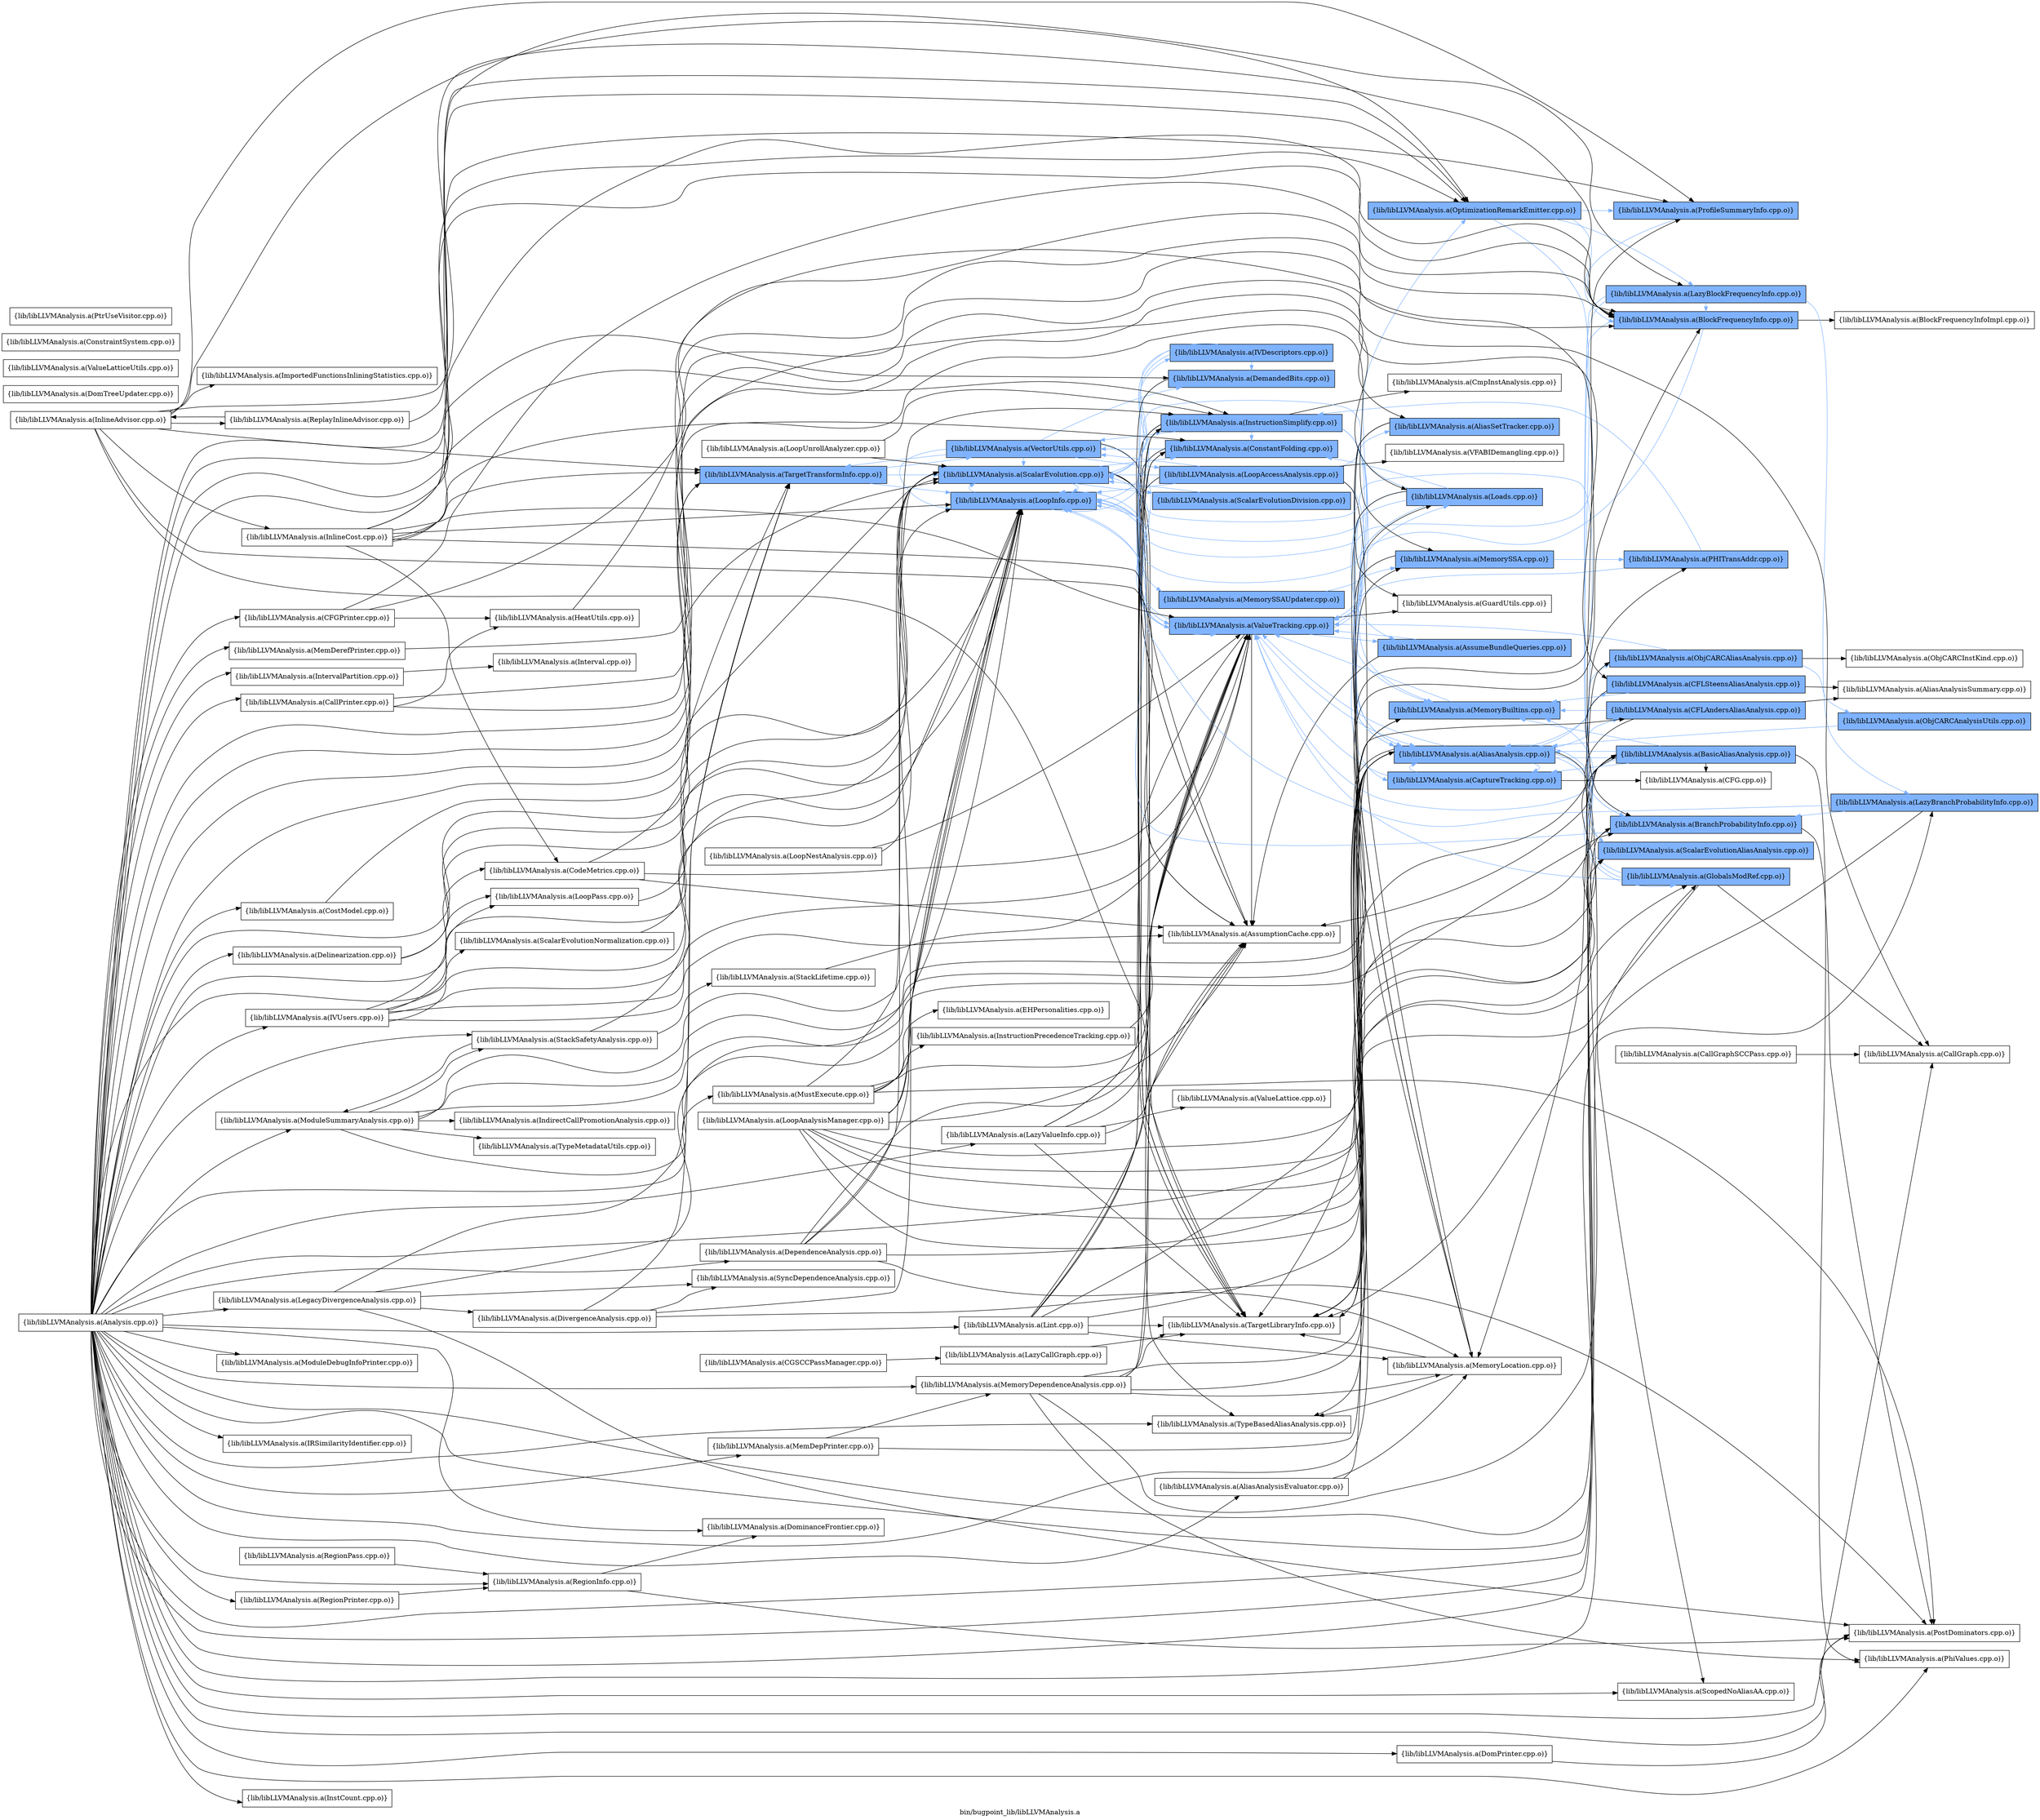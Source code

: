 digraph "bin/bugpoint_lib/libLLVMAnalysis.a" {
	label="bin/bugpoint_lib/libLLVMAnalysis.a";
	rankdir=LR;
	{ rank=same; Node0x558b019e0828;  }
	{ rank=same; Node0x558b019d49d8; Node0x558b019ce2b8; Node0x558b019de0c8;  }
	{ rank=same; Node0x558b019d0608; Node0x558b019d42a8; Node0x558b019de898; Node0x558b019e0a58; Node0x558b019df248; Node0x558b019debb8; Node0x558b019ce808; Node0x558b019e0148; Node0x558b019e6868; Node0x558b019e1a48; Node0x558b019deb68;  }
	{ rank=same; Node0x558b019e3438; Node0x558b019e0aa8; Node0x558b019de208; Node0x558b019d6ff8; Node0x558b019d3088; Node0x558b019d5068; Node0x558b019e5698; Node0x558b019de438; Node0x558b019d2688; Node0x558b019dd308; Node0x558b019d1878; Node0x558b019d39e8;  }
	{ rank=same; Node0x558b019dfec8; Node0x558b019e02d8; Node0x558b019df6a8; Node0x558b019dd948; Node0x558b019cbce8; Node0x558b019d3c18; Node0x558b019e11d8; Node0x558b019e7bc8; Node0x558b019e8118; Node0x558b019d5fb8; Node0x558b019cea38; Node0x558b019dcf98; Node0x558b019e3e88;  }
	{ rank=same; Node0x558b019e0828;  }
	{ rank=same; Node0x558b019d49d8; Node0x558b019ce2b8; Node0x558b019de0c8;  }
	{ rank=same; Node0x558b019d0608; Node0x558b019d42a8; Node0x558b019de898; Node0x558b019e0a58; Node0x558b019df248; Node0x558b019debb8; Node0x558b019ce808; Node0x558b019e0148; Node0x558b019e6868; Node0x558b019e1a48; Node0x558b019deb68;  }
	{ rank=same; Node0x558b019e3438; Node0x558b019e0aa8; Node0x558b019de208; Node0x558b019d6ff8; Node0x558b019d3088; Node0x558b019d5068; Node0x558b019e5698; Node0x558b019de438; Node0x558b019d2688; Node0x558b019dd308; Node0x558b019d1878; Node0x558b019d39e8;  }
	{ rank=same; Node0x558b019dfec8; Node0x558b019e02d8; Node0x558b019df6a8; Node0x558b019dd948; Node0x558b019cbce8; Node0x558b019d3c18; Node0x558b019e11d8; Node0x558b019e7bc8; Node0x558b019e8118; Node0x558b019d5fb8; Node0x558b019cea38; Node0x558b019dcf98; Node0x558b019e3e88;  }

	Node0x558b019e0828 [shape=record,shape=box,group=1,style=filled,fillcolor="0.600000 0.5 1",label="{lib/libLLVMAnalysis.a(TargetTransformInfo.cpp.o)}"];
	Node0x558b019e0828 -> Node0x558b019d49d8[color="0.600000 0.5 1"];
	Node0x558b019e0828 -> Node0x558b019ce2b8[color="0.600000 0.5 1"];
	Node0x558b019e0828 -> Node0x558b019de0c8[color="0.600000 0.5 1"];
	Node0x558b019d1148 [shape=record,shape=box,group=0,label="{lib/libLLVMAnalysis.a(ModuleDebugInfoPrinter.cpp.o)}"];
	Node0x558b019d4b18 [shape=record,shape=box,group=0,label="{lib/libLLVMAnalysis.a(MustExecute.cpp.o)}"];
	Node0x558b019d4b18 -> Node0x558b019d2f98;
	Node0x558b019d4b18 -> Node0x558b019d61e8;
	Node0x558b019d4b18 -> Node0x558b019debb8;
	Node0x558b019d4b18 -> Node0x558b019d49d8;
	Node0x558b019d4b18 -> Node0x558b019cb748;
	Node0x558b019d4b18 -> Node0x558b019de898;
	Node0x558b019d3c18 [shape=record,shape=box,group=1,style=filled,fillcolor="0.600000 0.5 1",label="{lib/libLLVMAnalysis.a(ObjCARCAliasAnalysis.cpp.o)}"];
	Node0x558b019d3c18 -> Node0x558b019d34e8[color="0.600000 0.5 1"];
	Node0x558b019d3c18 -> Node0x558b019e17c8;
	Node0x558b019d3c18 -> Node0x558b019de898[color="0.600000 0.5 1"];
	Node0x558b019de208 [shape=record,shape=box,group=1,style=filled,fillcolor="0.600000 0.5 1",label="{lib/libLLVMAnalysis.a(AliasAnalysis.cpp.o)}"];
	Node0x558b019de208 -> Node0x558b019d3c18[color="0.600000 0.5 1"];
	Node0x558b019de208 -> Node0x558b019e11d8[color="0.600000 0.5 1"];
	Node0x558b019de208 -> Node0x558b019e7bc8[color="0.600000 0.5 1"];
	Node0x558b019de208 -> Node0x558b019e8118[color="0.600000 0.5 1"];
	Node0x558b019de208 -> Node0x558b019e5698[color="0.600000 0.5 1"];
	Node0x558b019de208 -> Node0x558b019d5fb8[color="0.600000 0.5 1"];
	Node0x558b019de208 -> Node0x558b019d1878;
	Node0x558b019de208 -> Node0x558b019cea38[color="0.600000 0.5 1"];
	Node0x558b019de208 -> Node0x558b019e0148;
	Node0x558b019de208 -> Node0x558b019e1a48;
	Node0x558b019de208 -> Node0x558b019dcf98;
	Node0x558b019de208 -> Node0x558b019de898[color="0.600000 0.5 1"];
	Node0x558b019dd4e8 [shape=record,shape=box,group=0,label="{lib/libLLVMAnalysis.a(AliasAnalysisEvaluator.cpp.o)}"];
	Node0x558b019dd4e8 -> Node0x558b019de208;
	Node0x558b019dd4e8 -> Node0x558b019d1878;
	Node0x558b019dd308 [shape=record,shape=box,group=1,style=filled,fillcolor="0.600000 0.5 1",label="{lib/libLLVMAnalysis.a(AliasSetTracker.cpp.o)}"];
	Node0x558b019dd308 -> Node0x558b019de208[color="0.600000 0.5 1"];
	Node0x558b019dd308 -> Node0x558b019d6ff8;
	Node0x558b019dd308 -> Node0x558b019d1878;
	Node0x558b019e19a8 [shape=record,shape=box,group=0,label="{lib/libLLVMAnalysis.a(Analysis.cpp.o)}"];
	Node0x558b019e19a8 -> Node0x558b019d1148;
	Node0x558b019e19a8 -> Node0x558b019d43e8;
	Node0x558b019e19a8 -> Node0x558b019d4b18;
	Node0x558b019e19a8 -> Node0x558b019d3c18;
	Node0x558b019e19a8 -> Node0x558b019e0aa8;
	Node0x558b019e19a8 -> Node0x558b019de208;
	Node0x558b019e19a8 -> Node0x558b019dd4e8;
	Node0x558b019e19a8 -> Node0x558b019dd308;
	Node0x558b019e19a8 -> Node0x558b019e11d8;
	Node0x558b019e19a8 -> Node0x558b019e02d8;
	Node0x558b019e19a8 -> Node0x558b019df6a8;
	Node0x558b019e19a8 -> Node0x558b019e6ae8;
	Node0x558b019e19a8 -> Node0x558b019e7bc8;
	Node0x558b019e19a8 -> Node0x558b019e8118;
	Node0x558b019e19a8 -> Node0x558b019e8d98;
	Node0x558b019e19a8 -> Node0x558b019e4a18;
	Node0x558b019e19a8 -> Node0x558b019e4e28;
	Node0x558b019e19a8 -> Node0x558b019e5b48;
	Node0x558b019e19a8 -> Node0x558b019e6868;
	Node0x558b019e19a8 -> Node0x558b019e6138;
	Node0x558b019e19a8 -> Node0x558b019ca488;
	Node0x558b019e19a8 -> Node0x558b019d5b08;
	Node0x558b019e19a8 -> Node0x558b019d5fb8;
	Node0x558b019e19a8 -> Node0x558b019d7598;
	Node0x558b019e19a8 -> Node0x558b019d7ae8;
	Node0x558b019e19a8 -> Node0x558b019d9528;
	Node0x558b019e19a8 -> Node0x558b019dc868;
	Node0x558b019e19a8 -> Node0x558b019db6e8;
	Node0x558b019e19a8 -> Node0x558b019dd948;
	Node0x558b019e19a8 -> Node0x558b019dd128;
	Node0x558b019e19a8 -> Node0x558b019d6878;
	Node0x558b019e19a8 -> Node0x558b019d7688;
	Node0x558b019e19a8 -> Node0x558b019d49d8;
	Node0x558b019e19a8 -> Node0x558b019d1558;
	Node0x558b019e19a8 -> Node0x558b019d0d88;
	Node0x558b019e19a8 -> Node0x558b019d0568;
	Node0x558b019e19a8 -> Node0x558b019d1ff8;
	Node0x558b019e19a8 -> Node0x558b019e3438;
	Node0x558b019e19a8 -> Node0x558b019cba18;
	Node0x558b019e19a8 -> Node0x558b019cb748;
	Node0x558b019e19a8 -> Node0x558b019cf848;
	Node0x558b019e19a8 -> Node0x558b019cfcf8;
	Node0x558b019e19a8 -> Node0x558b019ce2b8;
	Node0x558b019e19a8 -> Node0x558b019cea38;
	Node0x558b019e19a8 -> Node0x558b019c8688;
	Node0x558b019e19a8 -> Node0x558b019e0828;
	Node0x558b019e19a8 -> Node0x558b019e1a48;
	Node0x558b019e19a8 -> Node0x558b019dcf98;
	Node0x558b019e11d8 [shape=record,shape=box,group=1,style=filled,fillcolor="0.600000 0.5 1",label="{lib/libLLVMAnalysis.a(BasicAliasAnalysis.cpp.o)}"];
	Node0x558b019e11d8 -> Node0x558b019de208[color="0.600000 0.5 1"];
	Node0x558b019e11d8 -> Node0x558b019e0a58;
	Node0x558b019e11d8 -> Node0x558b019e3e88;
	Node0x558b019e11d8 -> Node0x558b019e5698[color="0.600000 0.5 1"];
	Node0x558b019e11d8 -> Node0x558b019d2688[color="0.600000 0.5 1"];
	Node0x558b019e11d8 -> Node0x558b019d1878;
	Node0x558b019e11d8 -> Node0x558b019cba18;
	Node0x558b019e11d8 -> Node0x558b019e0148;
	Node0x558b019e11d8 -> Node0x558b019de898[color="0.600000 0.5 1"];
	Node0x558b019e6ae8 [shape=record,shape=box,group=0,label="{lib/libLLVMAnalysis.a(CFGPrinter.cpp.o)}"];
	Node0x558b019e6ae8 -> Node0x558b019e02d8;
	Node0x558b019e6ae8 -> Node0x558b019df6a8;
	Node0x558b019e6ae8 -> Node0x558b019d7778;
	Node0x558b019e7bc8 [shape=record,shape=box,group=1,style=filled,fillcolor="0.600000 0.5 1",label="{lib/libLLVMAnalysis.a(CFLAndersAliasAnalysis.cpp.o)}"];
	Node0x558b019e7bc8 -> Node0x558b019e87a8;
	Node0x558b019e7bc8 -> Node0x558b019d2688[color="0.600000 0.5 1"];
	Node0x558b019e7bc8 -> Node0x558b019e0148;
	Node0x558b019e8118 [shape=record,shape=box,group=1,style=filled,fillcolor="0.600000 0.5 1",label="{lib/libLLVMAnalysis.a(CFLSteensAliasAnalysis.cpp.o)}"];
	Node0x558b019e8118 -> Node0x558b019e87a8;
	Node0x558b019e8118 -> Node0x558b019d2688[color="0.600000 0.5 1"];
	Node0x558b019e8118 -> Node0x558b019e0148;
	Node0x558b019e4a18 [shape=record,shape=box,group=0,label="{lib/libLLVMAnalysis.a(CallPrinter.cpp.o)}"];
	Node0x558b019e4a18 -> Node0x558b019e02d8;
	Node0x558b019e4a18 -> Node0x558b019e8d98;
	Node0x558b019e4a18 -> Node0x558b019d7778;
	Node0x558b019e4e28 [shape=record,shape=box,group=0,label="{lib/libLLVMAnalysis.a(CostModel.cpp.o)}"];
	Node0x558b019e4e28 -> Node0x558b019e0828;
	Node0x558b019e6138 [shape=record,shape=box,group=0,label="{lib/libLLVMAnalysis.a(DependenceAnalysis.cpp.o)}"];
	Node0x558b019e6138 -> Node0x558b019de208;
	Node0x558b019e6138 -> Node0x558b019d49d8;
	Node0x558b019e6138 -> Node0x558b019d1878;
	Node0x558b019e6138 -> Node0x558b019ce2b8;
	Node0x558b019e6138 -> Node0x558b019de898;
	Node0x558b019ca488 [shape=record,shape=box,group=0,label="{lib/libLLVMAnalysis.a(DomPrinter.cpp.o)}"];
	Node0x558b019ca488 -> Node0x558b019cb748;
	Node0x558b019d5fb8 [shape=record,shape=box,group=1,style=filled,fillcolor="0.600000 0.5 1",label="{lib/libLLVMAnalysis.a(GlobalsModRef.cpp.o)}"];
	Node0x558b019d5fb8 -> Node0x558b019de208[color="0.600000 0.5 1"];
	Node0x558b019d5fb8 -> Node0x558b019e8d98;
	Node0x558b019d5fb8 -> Node0x558b019d2688[color="0.600000 0.5 1"];
	Node0x558b019d5fb8 -> Node0x558b019e0148;
	Node0x558b019d5fb8 -> Node0x558b019de898[color="0.600000 0.5 1"];
	Node0x558b019d9528 [shape=record,shape=box,group=0,label="{lib/libLLVMAnalysis.a(InstCount.cpp.o)}"];
	Node0x558b019dc868 [shape=record,shape=box,group=0,label="{lib/libLLVMAnalysis.a(IntervalPartition.cpp.o)}"];
	Node0x558b019dc868 -> Node0x558b019dc098;
	Node0x558b019dd128 [shape=record,shape=box,group=0,label="{lib/libLLVMAnalysis.a(LazyValueInfo.cpp.o)}"];
	Node0x558b019dd128 -> Node0x558b019e0a58;
	Node0x558b019dd128 -> Node0x558b019df248;
	Node0x558b019dd128 -> Node0x558b019debb8;
	Node0x558b019dd128 -> Node0x558b019e0148;
	Node0x558b019dd128 -> Node0x558b019ddc68;
	Node0x558b019dd128 -> Node0x558b019de898;
	Node0x558b019d6878 [shape=record,shape=box,group=0,label="{lib/libLLVMAnalysis.a(LegacyDivergenceAnalysis.cpp.o)}"];
	Node0x558b019d6878 -> Node0x558b019d7098;
	Node0x558b019d6878 -> Node0x558b019d49d8;
	Node0x558b019d6878 -> Node0x558b019cb748;
	Node0x558b019d6878 -> Node0x558b019e0238;
	Node0x558b019d6878 -> Node0x558b019e0828;
	Node0x558b019d7688 [shape=record,shape=box,group=0,label="{lib/libLLVMAnalysis.a(Lint.cpp.o)}"];
	Node0x558b019d7688 -> Node0x558b019de208;
	Node0x558b019d7688 -> Node0x558b019e0a58;
	Node0x558b019d7688 -> Node0x558b019df248;
	Node0x558b019d7688 -> Node0x558b019debb8;
	Node0x558b019d7688 -> Node0x558b019d3088;
	Node0x558b019d7688 -> Node0x558b019d1878;
	Node0x558b019d7688 -> Node0x558b019e0148;
	Node0x558b019d7688 -> Node0x558b019de898;
	Node0x558b019d0d88 [shape=record,shape=box,group=0,label="{lib/libLLVMAnalysis.a(MemDepPrinter.cpp.o)}"];
	Node0x558b019d0d88 -> Node0x558b019de208;
	Node0x558b019d0d88 -> Node0x558b019d1ff8;
	Node0x558b019d0568 [shape=record,shape=box,group=0,label="{lib/libLLVMAnalysis.a(MemDerefPrinter.cpp.o)}"];
	Node0x558b019d0568 -> Node0x558b019d3088;
	Node0x558b019cb748 [shape=record,shape=box,group=0,label="{lib/libLLVMAnalysis.a(PostDominators.cpp.o)}"];
	Node0x558b019cf848 [shape=record,shape=box,group=0,label="{lib/libLLVMAnalysis.a(RegionInfo.cpp.o)}"];
	Node0x558b019cf848 -> Node0x558b019d5b08;
	Node0x558b019cf848 -> Node0x558b019cb748;
	Node0x558b019cff28 [shape=record,shape=box,group=0,label="{lib/libLLVMAnalysis.a(RegionPass.cpp.o)}"];
	Node0x558b019cff28 -> Node0x558b019cf848;
	Node0x558b019cfcf8 [shape=record,shape=box,group=0,label="{lib/libLLVMAnalysis.a(RegionPrinter.cpp.o)}"];
	Node0x558b019cfcf8 -> Node0x558b019cf848;
	Node0x558b019ce2b8 [shape=record,shape=box,group=1,style=filled,fillcolor="0.600000 0.5 1",label="{lib/libLLVMAnalysis.a(ScalarEvolution.cpp.o)}"];
	Node0x558b019ce2b8 -> Node0x558b019e0a58;
	Node0x558b019ce2b8 -> Node0x558b019df248[color="0.600000 0.5 1"];
	Node0x558b019ce2b8 -> Node0x558b019debb8[color="0.600000 0.5 1"];
	Node0x558b019ce2b8 -> Node0x558b019d49d8[color="0.600000 0.5 1"];
	Node0x558b019ce2b8 -> Node0x558b019ce808[color="0.600000 0.5 1"];
	Node0x558b019ce2b8 -> Node0x558b019e0148;
	Node0x558b019ce2b8 -> Node0x558b019de898[color="0.600000 0.5 1"];
	Node0x558b019cea38 [shape=record,shape=box,group=1,style=filled,fillcolor="0.600000 0.5 1",label="{lib/libLLVMAnalysis.a(ScalarEvolutionAliasAnalysis.cpp.o)}"];
	Node0x558b019cea38 -> Node0x558b019ce2b8[color="0.600000 0.5 1"];
	Node0x558b019e0148 [shape=record,shape=box,group=0,label="{lib/libLLVMAnalysis.a(TargetLibraryInfo.cpp.o)}"];
	Node0x558b019e1a48 [shape=record,shape=box,group=0,label="{lib/libLLVMAnalysis.a(TypeBasedAliasAnalysis.cpp.o)}"];
	Node0x558b019dcf98 [shape=record,shape=box,group=0,label="{lib/libLLVMAnalysis.a(ScopedNoAliasAA.cpp.o)}"];
	Node0x558b019d61e8 [shape=record,shape=box,group=0,label="{lib/libLLVMAnalysis.a(EHPersonalities.cpp.o)}"];
	Node0x558b019de0c8 [shape=record,shape=box,group=1,style=filled,fillcolor="0.600000 0.5 1",label="{lib/libLLVMAnalysis.a(VectorUtils.cpp.o)}"];
	Node0x558b019de0c8 -> Node0x558b019e6868[color="0.600000 0.5 1"];
	Node0x558b019de0c8 -> Node0x558b019d49d8[color="0.600000 0.5 1"];
	Node0x558b019de0c8 -> Node0x558b019ce2b8[color="0.600000 0.5 1"];
	Node0x558b019de0c8 -> Node0x558b019e0828[color="0.600000 0.5 1"];
	Node0x558b019de0c8 -> Node0x558b019e1a48;
	Node0x558b019de0c8 -> Node0x558b019de898[color="0.600000 0.5 1"];
	Node0x558b019de0c8 -> Node0x558b019deb68[color="0.600000 0.5 1"];
	Node0x558b019de898 [shape=record,shape=box,group=1,style=filled,fillcolor="0.600000 0.5 1",label="{lib/libLLVMAnalysis.a(ValueTracking.cpp.o)}"];
	Node0x558b019de898 -> Node0x558b019e0aa8[color="0.600000 0.5 1"];
	Node0x558b019de898 -> Node0x558b019de208[color="0.600000 0.5 1"];
	Node0x558b019de898 -> Node0x558b019e0a58;
	Node0x558b019de898 -> Node0x558b019d6ff8;
	Node0x558b019de898 -> Node0x558b019d3088[color="0.600000 0.5 1"];
	Node0x558b019de898 -> Node0x558b019d5068[color="0.600000 0.5 1"];
	Node0x558b019de898 -> Node0x558b019d49d8[color="0.600000 0.5 1"];
	Node0x558b019de898 -> Node0x558b019e0148;
	Node0x558b019cbce8 [shape=record,shape=box,group=1,style=filled,fillcolor="0.600000 0.5 1",label="{lib/libLLVMAnalysis.a(ProfileSummaryInfo.cpp.o)}"];
	Node0x558b019cbce8 -> Node0x558b019e02d8[color="0.600000 0.5 1"];
	Node0x558b019cb1a8 [shape=record,shape=box,group=0,label="{lib/libLLVMAnalysis.a(DomTreeUpdater.cpp.o)}"];
	Node0x558b019d49d8 [shape=record,shape=box,group=1,style=filled,fillcolor="0.600000 0.5 1",label="{lib/libLLVMAnalysis.a(LoopInfo.cpp.o)}"];
	Node0x558b019d49d8 -> Node0x558b019d0608[color="0.600000 0.5 1"];
	Node0x558b019d49d8 -> Node0x558b019d42a8[color="0.600000 0.5 1"];
	Node0x558b019d49d8 -> Node0x558b019ce2b8[color="0.600000 0.5 1"];
	Node0x558b019d49d8 -> Node0x558b019de898[color="0.600000 0.5 1"];
	Node0x558b019e5698 [shape=record,shape=box,group=1,style=filled,fillcolor="0.600000 0.5 1",label="{lib/libLLVMAnalysis.a(CaptureTracking.cpp.o)}"];
	Node0x558b019e5698 -> Node0x558b019de208[color="0.600000 0.5 1"];
	Node0x558b019e5698 -> Node0x558b019e3e88;
	Node0x558b019e5698 -> Node0x558b019de898[color="0.600000 0.5 1"];
	Node0x558b019d1878 [shape=record,shape=box,group=0,label="{lib/libLLVMAnalysis.a(MemoryLocation.cpp.o)}"];
	Node0x558b019d1878 -> Node0x558b019e0148;
	Node0x558b019d1878 -> Node0x558b019e1a48;
	Node0x558b019d6ff8 [shape=record,shape=box,group=0,label="{lib/libLLVMAnalysis.a(GuardUtils.cpp.o)}"];
	Node0x558b019d43e8 [shape=record,shape=box,group=0,label="{lib/libLLVMAnalysis.a(ModuleSummaryAnalysis.cpp.o)}"];
	Node0x558b019d43e8 -> Node0x558b019d5338;
	Node0x558b019d43e8 -> Node0x558b019e02d8;
	Node0x558b019d43e8 -> Node0x558b019df6a8;
	Node0x558b019d43e8 -> Node0x558b019d49d8;
	Node0x558b019d43e8 -> Node0x558b019cbce8;
	Node0x558b019d43e8 -> Node0x558b019c8688;
	Node0x558b019d43e8 -> Node0x558b019dd268;
	Node0x558b019e0aa8 [shape=record,shape=box,group=1,style=filled,fillcolor="0.600000 0.5 1",label="{lib/libLLVMAnalysis.a(OptimizationRemarkEmitter.cpp.o)}"];
	Node0x558b019e0aa8 -> Node0x558b019e02d8[color="0.600000 0.5 1"];
	Node0x558b019e0aa8 -> Node0x558b019df6a8[color="0.600000 0.5 1"];
	Node0x558b019e0aa8 -> Node0x558b019dd948[color="0.600000 0.5 1"];
	Node0x558b019e0aa8 -> Node0x558b019cbce8[color="0.600000 0.5 1"];
	Node0x558b019e02d8 [shape=record,shape=box,group=1,style=filled,fillcolor="0.600000 0.5 1",label="{lib/libLLVMAnalysis.a(BlockFrequencyInfo.cpp.o)}"];
	Node0x558b019e02d8 -> Node0x558b019dfb58;
	Node0x558b019e02d8 -> Node0x558b019df6a8[color="0.600000 0.5 1"];
	Node0x558b019e02d8 -> Node0x558b019d49d8[color="0.600000 0.5 1"];
	Node0x558b019df6a8 [shape=record,shape=box,group=1,style=filled,fillcolor="0.600000 0.5 1",label="{lib/libLLVMAnalysis.a(BranchProbabilityInfo.cpp.o)}"];
	Node0x558b019df6a8 -> Node0x558b019d49d8[color="0.600000 0.5 1"];
	Node0x558b019df6a8 -> Node0x558b019cb748;
	Node0x558b019df6a8 -> Node0x558b019e0148;
	Node0x558b019e8d98 [shape=record,shape=box,group=0,label="{lib/libLLVMAnalysis.a(CallGraph.cpp.o)}"];
	Node0x558b019e5b48 [shape=record,shape=box,group=0,label="{lib/libLLVMAnalysis.a(Delinearization.cpp.o)}"];
	Node0x558b019e5b48 -> Node0x558b019d49d8;
	Node0x558b019e5b48 -> Node0x558b019ce2b8;
	Node0x558b019e6868 [shape=record,shape=box,group=1,style=filled,fillcolor="0.600000 0.5 1",label="{lib/libLLVMAnalysis.a(DemandedBits.cpp.o)}"];
	Node0x558b019e6868 -> Node0x558b019e0a58;
	Node0x558b019e6868 -> Node0x558b019de898[color="0.600000 0.5 1"];
	Node0x558b019d5b08 [shape=record,shape=box,group=0,label="{lib/libLLVMAnalysis.a(DominanceFrontier.cpp.o)}"];
	Node0x558b019d7598 [shape=record,shape=box,group=0,label="{lib/libLLVMAnalysis.a(IRSimilarityIdentifier.cpp.o)}"];
	Node0x558b019d7ae8 [shape=record,shape=box,group=0,label="{lib/libLLVMAnalysis.a(IVUsers.cpp.o)}"];
	Node0x558b019d7ae8 -> Node0x558b019e0a58;
	Node0x558b019d7ae8 -> Node0x558b019d8e48;
	Node0x558b019d7ae8 -> Node0x558b019d49d8;
	Node0x558b019d7ae8 -> Node0x558b019d1558;
	Node0x558b019d7ae8 -> Node0x558b019ce2b8;
	Node0x558b019d7ae8 -> Node0x558b019c7aa8;
	Node0x558b019d7ae8 -> Node0x558b019de898;
	Node0x558b019db6e8 [shape=record,shape=box,group=1,style=filled,fillcolor="0.600000 0.5 1",label="{lib/libLLVMAnalysis.a(LazyBranchProbabilityInfo.cpp.o)}"];
	Node0x558b019db6e8 -> Node0x558b019df6a8[color="0.600000 0.5 1"];
	Node0x558b019db6e8 -> Node0x558b019d49d8[color="0.600000 0.5 1"];
	Node0x558b019db6e8 -> Node0x558b019e0148;
	Node0x558b019dd948 [shape=record,shape=box,group=1,style=filled,fillcolor="0.600000 0.5 1",label="{lib/libLLVMAnalysis.a(LazyBlockFrequencyInfo.cpp.o)}"];
	Node0x558b019dd948 -> Node0x558b019e02d8[color="0.600000 0.5 1"];
	Node0x558b019dd948 -> Node0x558b019df6a8[color="0.600000 0.5 1"];
	Node0x558b019dd948 -> Node0x558b019db6e8[color="0.600000 0.5 1"];
	Node0x558b019dd948 -> Node0x558b019d49d8[color="0.600000 0.5 1"];
	Node0x558b019d1558 [shape=record,shape=box,group=0,label="{lib/libLLVMAnalysis.a(LoopPass.cpp.o)}"];
	Node0x558b019d1558 -> Node0x558b019d49d8;
	Node0x558b019d1ff8 [shape=record,shape=box,group=0,label="{lib/libLLVMAnalysis.a(MemoryDependenceAnalysis.cpp.o)}"];
	Node0x558b019d1ff8 -> Node0x558b019dfec8;
	Node0x558b019d1ff8 -> Node0x558b019de208;
	Node0x558b019d1ff8 -> Node0x558b019e0a58;
	Node0x558b019d1ff8 -> Node0x558b019d2688;
	Node0x558b019d1ff8 -> Node0x558b019d1878;
	Node0x558b019d1ff8 -> Node0x558b019cba18;
	Node0x558b019d1ff8 -> Node0x558b019e0148;
	Node0x558b019d1ff8 -> Node0x558b019de898;
	Node0x558b019e3438 [shape=record,shape=box,group=1,style=filled,fillcolor="0.600000 0.5 1",label="{lib/libLLVMAnalysis.a(MemorySSA.cpp.o)}"];
	Node0x558b019e3438 -> Node0x558b019dfec8[color="0.600000 0.5 1"];
	Node0x558b019e3438 -> Node0x558b019de208[color="0.600000 0.5 1"];
	Node0x558b019e3438 -> Node0x558b019d1878;
	Node0x558b019cba18 [shape=record,shape=box,group=0,label="{lib/libLLVMAnalysis.a(PhiValues.cpp.o)}"];
	Node0x558b019c8688 [shape=record,shape=box,group=0,label="{lib/libLLVMAnalysis.a(StackSafetyAnalysis.cpp.o)}"];
	Node0x558b019c8688 -> Node0x558b019d43e8;
	Node0x558b019c8688 -> Node0x558b019ce2b8;
	Node0x558b019c8688 -> Node0x558b019dfab8;
	Node0x558b019e0a58 [shape=record,shape=box,group=0,label="{lib/libLLVMAnalysis.a(AssumptionCache.cpp.o)}"];
	Node0x558b019e3e88 [shape=record,shape=box,group=0,label="{lib/libLLVMAnalysis.a(CFG.cpp.o)}"];
	Node0x558b019d2688 [shape=record,shape=box,group=1,style=filled,fillcolor="0.600000 0.5 1",label="{lib/libLLVMAnalysis.a(MemoryBuiltins.cpp.o)}"];
	Node0x558b019d2688 -> Node0x558b019e0148;
	Node0x558b019d2688 -> Node0x558b019de898[color="0.600000 0.5 1"];
	Node0x558b019dfb58 [shape=record,shape=box,group=0,label="{lib/libLLVMAnalysis.a(BlockFrequencyInfoImpl.cpp.o)}"];
	Node0x558b019d7778 [shape=record,shape=box,group=0,label="{lib/libLLVMAnalysis.a(HeatUtils.cpp.o)}"];
	Node0x558b019d7778 -> Node0x558b019e02d8;
	Node0x558b019e87a8 [shape=record,shape=box,group=0,label="{lib/libLLVMAnalysis.a(AliasAnalysisSummary.cpp.o)}"];
	Node0x558b019d8e48 [shape=record,shape=box,group=0,label="{lib/libLLVMAnalysis.a(CodeMetrics.cpp.o)}"];
	Node0x558b019d8e48 -> Node0x558b019e0a58;
	Node0x558b019d8e48 -> Node0x558b019e0828;
	Node0x558b019d8e48 -> Node0x558b019de898;
	Node0x558b019c7aa8 [shape=record,shape=box,group=0,label="{lib/libLLVMAnalysis.a(ScalarEvolutionNormalization.cpp.o)}"];
	Node0x558b019c7aa8 -> Node0x558b019ce2b8;
	Node0x558b019dc098 [shape=record,shape=box,group=0,label="{lib/libLLVMAnalysis.a(Interval.cpp.o)}"];
	Node0x558b019df248 [shape=record,shape=box,group=1,style=filled,fillcolor="0.600000 0.5 1",label="{lib/libLLVMAnalysis.a(ConstantFolding.cpp.o)}"];
	Node0x558b019df248 -> Node0x558b019e0148;
	Node0x558b019df248 -> Node0x558b019de898[color="0.600000 0.5 1"];
	Node0x558b019df248 -> Node0x558b019de0c8[color="0.600000 0.5 1"];
	Node0x558b019debb8 [shape=record,shape=box,group=1,style=filled,fillcolor="0.600000 0.5 1",label="{lib/libLLVMAnalysis.a(InstructionSimplify.cpp.o)}"];
	Node0x558b019debb8 -> Node0x558b019de208[color="0.600000 0.5 1"];
	Node0x558b019debb8 -> Node0x558b019e0a58;
	Node0x558b019debb8 -> Node0x558b019e5698[color="0.600000 0.5 1"];
	Node0x558b019debb8 -> Node0x558b019df248[color="0.600000 0.5 1"];
	Node0x558b019debb8 -> Node0x558b019de438;
	Node0x558b019debb8 -> Node0x558b019d2688[color="0.600000 0.5 1"];
	Node0x558b019debb8 -> Node0x558b019e0148;
	Node0x558b019debb8 -> Node0x558b019de898[color="0.600000 0.5 1"];
	Node0x558b019debb8 -> Node0x558b019de0c8[color="0.600000 0.5 1"];
	Node0x558b019ddc68 [shape=record,shape=box,group=0,label="{lib/libLLVMAnalysis.a(ValueLattice.cpp.o)}"];
	Node0x558b019de438 [shape=record,shape=box,group=0,label="{lib/libLLVMAnalysis.a(CmpInstAnalysis.cpp.o)}"];
	Node0x558b019d7098 [shape=record,shape=box,group=0,label="{lib/libLLVMAnalysis.a(DivergenceAnalysis.cpp.o)}"];
	Node0x558b019d7098 -> Node0x558b019d49d8;
	Node0x558b019d7098 -> Node0x558b019cb748;
	Node0x558b019d7098 -> Node0x558b019e0238;
	Node0x558b019d7098 -> Node0x558b019e0828;
	Node0x558b019e0238 [shape=record,shape=box,group=0,label="{lib/libLLVMAnalysis.a(SyncDependenceAnalysis.cpp.o)}"];
	Node0x558b019d3088 [shape=record,shape=box,group=1,style=filled,fillcolor="0.600000 0.5 1",label="{lib/libLLVMAnalysis.a(Loads.cpp.o)}"];
	Node0x558b019d3088 -> Node0x558b019de208[color="0.600000 0.5 1"];
	Node0x558b019d3088 -> Node0x558b019df248[color="0.600000 0.5 1"];
	Node0x558b019d3088 -> Node0x558b019d5068[color="0.600000 0.5 1"];
	Node0x558b019d3088 -> Node0x558b019d49d8[color="0.600000 0.5 1"];
	Node0x558b019d3088 -> Node0x558b019d2688[color="0.600000 0.5 1"];
	Node0x558b019d3088 -> Node0x558b019d1878;
	Node0x558b019d3088 -> Node0x558b019ce2b8[color="0.600000 0.5 1"];
	Node0x558b019d3088 -> Node0x558b019de898[color="0.600000 0.5 1"];
	Node0x558b019d5068 [shape=record,shape=box,group=1,style=filled,fillcolor="0.600000 0.5 1",label="{lib/libLLVMAnalysis.a(AssumeBundleQueries.cpp.o)}"];
	Node0x558b019d5068 -> Node0x558b019e0a58;
	Node0x558b019d5068 -> Node0x558b019de898[color="0.600000 0.5 1"];
	Node0x558b019d0608 [shape=record,shape=box,group=1,style=filled,fillcolor="0.600000 0.5 1",label="{lib/libLLVMAnalysis.a(MemorySSAUpdater.cpp.o)}"];
	Node0x558b019d0608 -> Node0x558b019e3438[color="0.600000 0.5 1"];
	Node0x558b019d42a8 [shape=record,shape=box,group=1,style=filled,fillcolor="0.600000 0.5 1",label="{lib/libLLVMAnalysis.a(IVDescriptors.cpp.o)}"];
	Node0x558b019d42a8 -> Node0x558b019e6868[color="0.600000 0.5 1"];
	Node0x558b019d42a8 -> Node0x558b019d49d8[color="0.600000 0.5 1"];
	Node0x558b019d42a8 -> Node0x558b019ce2b8[color="0.600000 0.5 1"];
	Node0x558b019d42a8 -> Node0x558b019de898[color="0.600000 0.5 1"];
	Node0x558b019dfec8 [shape=record,shape=box,group=1,style=filled,fillcolor="0.600000 0.5 1",label="{lib/libLLVMAnalysis.a(PHITransAddr.cpp.o)}"];
	Node0x558b019dfec8 -> Node0x558b019debb8[color="0.600000 0.5 1"];
	Node0x558b019dfec8 -> Node0x558b019de898[color="0.600000 0.5 1"];
	Node0x558b019d5338 [shape=record,shape=box,group=0,label="{lib/libLLVMAnalysis.a(IndirectCallPromotionAnalysis.cpp.o)}"];
	Node0x558b019dd268 [shape=record,shape=box,group=0,label="{lib/libLLVMAnalysis.a(TypeMetadataUtils.cpp.o)}"];
	Node0x558b019d2f98 [shape=record,shape=box,group=0,label="{lib/libLLVMAnalysis.a(InstructionPrecedenceTracking.cpp.o)}"];
	Node0x558b019d2f98 -> Node0x558b019de898;
	Node0x558b019d34e8 [shape=record,shape=box,group=1,style=filled,fillcolor="0.600000 0.5 1",label="{lib/libLLVMAnalysis.a(ObjCARCAnalysisUtils.cpp.o)}"];
	Node0x558b019d34e8 -> Node0x558b019de208[color="0.600000 0.5 1"];
	Node0x558b019e17c8 [shape=record,shape=box,group=0,label="{lib/libLLVMAnalysis.a(ObjCARCInstKind.cpp.o)}"];
	Node0x558b019ce808 [shape=record,shape=box,group=1,style=filled,fillcolor="0.600000 0.5 1",label="{lib/libLLVMAnalysis.a(ScalarEvolutionDivision.cpp.o)}"];
	Node0x558b019ce808 -> Node0x558b019ce2b8[color="0.600000 0.5 1"];
	Node0x558b019dfab8 [shape=record,shape=box,group=0,label="{lib/libLLVMAnalysis.a(StackLifetime.cpp.o)}"];
	Node0x558b019dfab8 -> Node0x558b019de898;
	Node0x558b019deb68 [shape=record,shape=box,group=1,style=filled,fillcolor="0.600000 0.5 1",label="{lib/libLLVMAnalysis.a(LoopAccessAnalysis.cpp.o)}"];
	Node0x558b019deb68 -> Node0x558b019de208[color="0.600000 0.5 1"];
	Node0x558b019deb68 -> Node0x558b019dd308[color="0.600000 0.5 1"];
	Node0x558b019deb68 -> Node0x558b019d49d8[color="0.600000 0.5 1"];
	Node0x558b019deb68 -> Node0x558b019d1878;
	Node0x558b019deb68 -> Node0x558b019ce2b8[color="0.600000 0.5 1"];
	Node0x558b019deb68 -> Node0x558b019e0148;
	Node0x558b019deb68 -> Node0x558b019de898[color="0.600000 0.5 1"];
	Node0x558b019deb68 -> Node0x558b019de0c8[color="0.600000 0.5 1"];
	Node0x558b019deb68 -> Node0x558b019d39e8;
	Node0x558b019d39e8 [shape=record,shape=box,group=0,label="{lib/libLLVMAnalysis.a(VFABIDemangling.cpp.o)}"];
	Node0x558b019ec3f8 [shape=record,shape=box,group=0,label="{lib/libLLVMAnalysis.a(InlineCost.cpp.o)}"];
	Node0x558b019ec3f8 -> Node0x558b019e0aa8;
	Node0x558b019ec3f8 -> Node0x558b019e0a58;
	Node0x558b019ec3f8 -> Node0x558b019e02d8;
	Node0x558b019ec3f8 -> Node0x558b019d8e48;
	Node0x558b019ec3f8 -> Node0x558b019df248;
	Node0x558b019ec3f8 -> Node0x558b019debb8;
	Node0x558b019ec3f8 -> Node0x558b019d49d8;
	Node0x558b019ec3f8 -> Node0x558b019cbce8;
	Node0x558b019ec3f8 -> Node0x558b019e0828;
	Node0x558b019ec3f8 -> Node0x558b019de898;
	Node0x558b019d9758 [shape=record,shape=box,group=0,label="{lib/libLLVMAnalysis.a(CallGraphSCCPass.cpp.o)}"];
	Node0x558b019d9758 -> Node0x558b019e8d98;
	Node0x558b019d2138 [shape=record,shape=box,group=0,label="{lib/libLLVMAnalysis.a(InlineAdvisor.cpp.o)}"];
	Node0x558b019d2138 -> Node0x558b019e0aa8;
	Node0x558b019d2138 -> Node0x558b019e0a58;
	Node0x558b019d2138 -> Node0x558b019e02d8;
	Node0x558b019d2138 -> Node0x558b019cbce8;
	Node0x558b019d2138 -> Node0x558b019e0148;
	Node0x558b019d2138 -> Node0x558b019e0828;
	Node0x558b019d2138 -> Node0x558b019ec3f8;
	Node0x558b019d2138 -> Node0x558b019d19b8;
	Node0x558b019d2138 -> Node0x558b019d1c88;
	Node0x558b019d19b8 [shape=record,shape=box,group=0,label="{lib/libLLVMAnalysis.a(ImportedFunctionsInliningStatistics.cpp.o)}"];
	Node0x558b019d1c88 [shape=record,shape=box,group=0,label="{lib/libLLVMAnalysis.a(ReplayInlineAdvisor.cpp.o)}"];
	Node0x558b019d1c88 -> Node0x558b019e0aa8;
	Node0x558b019d1c88 -> Node0x558b019d2138;
	Node0x558b019cc3c8 [shape=record,shape=box,group=0,label="{lib/libLLVMAnalysis.a(CGSCCPassManager.cpp.o)}"];
	Node0x558b019cc3c8 -> Node0x558b019c9ee8;
	Node0x558b019c9ee8 [shape=record,shape=box,group=0,label="{lib/libLLVMAnalysis.a(LazyCallGraph.cpp.o)}"];
	Node0x558b019c9ee8 -> Node0x558b019e0148;
	Node0x558b019c9998 [shape=record,shape=box,group=0,label="{lib/libLLVMAnalysis.a(ValueLatticeUtils.cpp.o)}"];
	Node0x558b019d2188 [shape=record,shape=box,group=0,label="{lib/libLLVMAnalysis.a(ConstraintSystem.cpp.o)}"];
	Node0x558b019dabf8 [shape=record,shape=box,group=0,label="{lib/libLLVMAnalysis.a(LoopAnalysisManager.cpp.o)}"];
	Node0x558b019dabf8 -> Node0x558b019de208;
	Node0x558b019dabf8 -> Node0x558b019e11d8;
	Node0x558b019dabf8 -> Node0x558b019e0a58;
	Node0x558b019dabf8 -> Node0x558b019d5fb8;
	Node0x558b019dabf8 -> Node0x558b019d49d8;
	Node0x558b019dabf8 -> Node0x558b019e3438;
	Node0x558b019dabf8 -> Node0x558b019ce2b8;
	Node0x558b019dabf8 -> Node0x558b019cea38;
	Node0x558b019e6c78 [shape=record,shape=box,group=0,label="{lib/libLLVMAnalysis.a(LoopNestAnalysis.cpp.o)}"];
	Node0x558b019e6c78 -> Node0x558b019d49d8;
	Node0x558b019e6c78 -> Node0x558b019de898;
	Node0x558b019d5428 [shape=record,shape=box,group=0,label="{lib/libLLVMAnalysis.a(LoopUnrollAnalyzer.cpp.o)}"];
	Node0x558b019d5428 -> Node0x558b019debb8;
	Node0x558b019d5428 -> Node0x558b019ce2b8;
	Node0x558b019e48d8 [shape=record,shape=box,group=0,label="{lib/libLLVMAnalysis.a(PtrUseVisitor.cpp.o)}"];
}
